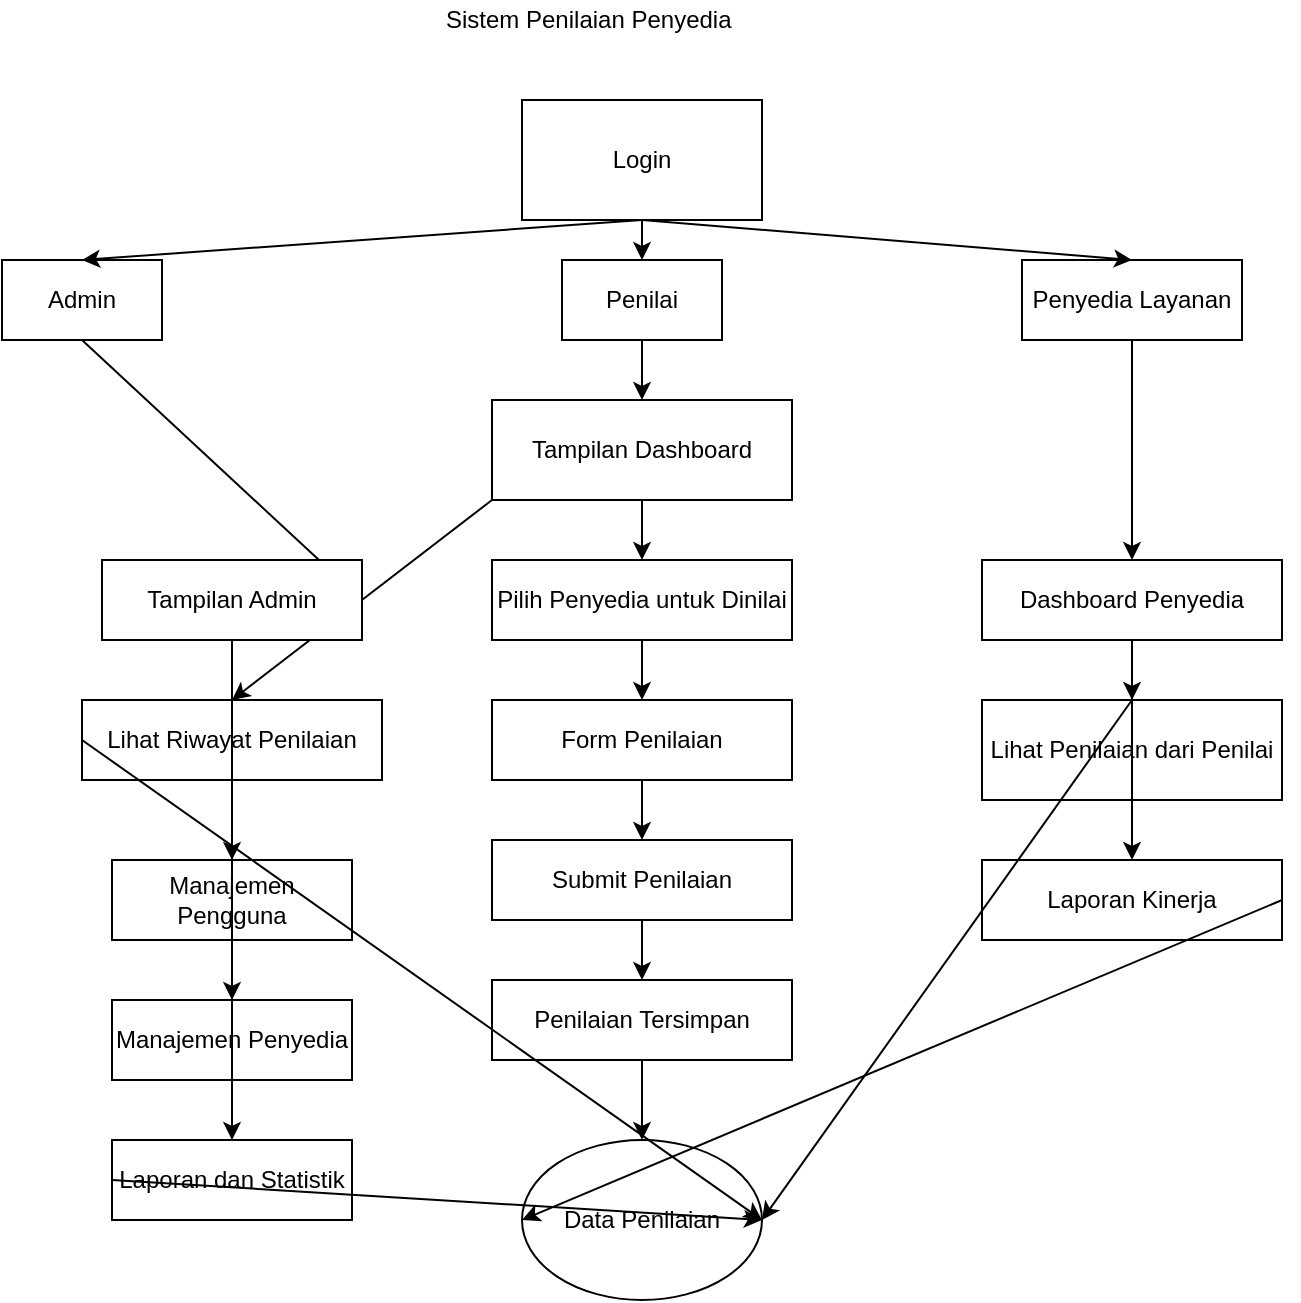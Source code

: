 <mxGraphModel grid="1" gridSize="10" guides="1" tooltips="1" connect="1" arrows="1" fold="1" page="1" pageScale="1" pageWidth="850" pageHeight="1100" background="#ffffff" math="0" shadow="0">
  <root>
    <mxCell id="0"/>
    <mxCell id="1" parent="0"/>
    <mxCell id="2" value="Sistem Penilaian Penyedia" style="text;html=1;resizable=0;points=[];autosize=1;align=left;verticalAlign=top;spacingTop=-4;" vertex="1" parent="1">
      <mxGeometry x="320" y="20" width="150" height="20" as="geometry"/>
    </mxCell>
    <mxCell id="3" value="Login" style="rounded=0;whiteSpace=wrap;html=1;" vertex="1" parent="1">
      <mxGeometry x="360" y="70" width="120" height="60" as="geometry"/>
    </mxCell>
    <mxCell id="4" value="Admin" style="rounded=0;whiteSpace=wrap;html=1;" vertex="1" parent="1">
      <mxGeometry x="100" y="150" width="80" height="40" as="geometry"/>
    </mxCell>
    <mxCell id="5" value="Penilai" style="rounded=0;whiteSpace=wrap;html=1;" vertex="1" parent="1">
      <mxGeometry x="380" y="150" width="80" height="40" as="geometry"/>
    </mxCell>
    <mxCell id="6" value="Penyedia Layanan" style="rounded=0;whiteSpace=wrap;html=1;" vertex="1" parent="1">
      <mxGeometry x="610" y="150" width="110" height="40" as="geometry"/>
    </mxCell>
    <mxCell id="7" value="" style="endArrow=classic;html=1;exitX=0.5;exitY=1;entryX=0.5;entryY=0;" edge="1" parent="1" source="3" target="5">
      <mxGeometry width="50" height="50" relative="1" as="geometry">
        <mxPoint x="100" y="300" as="sourcePoint"/>
        <mxPoint x="150" y="250" as="targetPoint"/>
      </mxGeometry>
    </mxCell>
    <mxCell id="8" value="" style="endArrow=classic;html=1;exitX=0.5;exitY=1;entryX=0.5;entryY=0;" edge="1" parent="1" source="3" target="4">
      <mxGeometry width="50" height="50" relative="1" as="geometry">
        <mxPoint x="100" y="300" as="sourcePoint"/>
        <mxPoint x="150" y="250" as="targetPoint"/>
      </mxGeometry>
    </mxCell>
    <mxCell id="9" value="" style="endArrow=classic;html=1;exitX=0.5;exitY=1;entryX=0.5;entryY=0;" edge="1" parent="1" source="3" target="6">
      <mxGeometry width="50" height="50" relative="1" as="geometry">
        <mxPoint x="100" y="300" as="sourcePoint"/>
        <mxPoint x="150" y="250" as="targetPoint"/>
      </mxGeometry>
    </mxCell>
    <mxCell id="10" value="Tampilan Dashboard" style="rounded=0;whiteSpace=wrap;html=1;" vertex="1" parent="1">
      <mxGeometry x="345" y="220" width="150" height="50" as="geometry"/>
    </mxCell>
    <mxCell id="11" value="" style="endArrow=classic;html=1;exitX=0.5;exitY=1;entryX=0.5;entryY=0;" edge="1" parent="1" source="5" target="10">
      <mxGeometry width="50" height="50" relative="1" as="geometry">
        <mxPoint x="110" y="410" as="sourcePoint"/>
        <mxPoint x="160" y="360" as="targetPoint"/>
      </mxGeometry>
    </mxCell>
    <mxCell id="12" value="" style="endArrow=classic;html=1;entryX=0.5;entryY=0;exitX=0.5;exitY=1;" edge="1" parent="1" source="10" target="13">
      <mxGeometry width="50" height="50" relative="1" as="geometry">
        <mxPoint x="100" y="450" as="sourcePoint"/>
        <mxPoint x="150" y="400" as="targetPoint"/>
      </mxGeometry>
    </mxCell>
    <mxCell id="13" value="Pilih Penyedia untuk Dinilai" style="rounded=0;whiteSpace=wrap;html=1;" vertex="1" parent="1">
      <mxGeometry x="345" y="300" width="150" height="40" as="geometry"/>
    </mxCell>
    <mxCell id="14" value="" style="endArrow=classic;html=1;exitX=0.5;exitY=1;entryX=0.5;entryY=0;" edge="1" parent="1" source="13" target="15">
      <mxGeometry width="50" height="50" relative="1" as="geometry">
        <mxPoint x="160" y="480" as="sourcePoint"/>
        <mxPoint x="210" y="430" as="targetPoint"/>
      </mxGeometry>
    </mxCell>
    <mxCell id="15" value="Form Penilaian" style="rounded=0;whiteSpace=wrap;html=1;" vertex="1" parent="1">
      <mxGeometry x="345" y="370" width="150" height="40" as="geometry"/>
    </mxCell>
    <mxCell id="16" value="" style="endArrow=classic;html=1;exitX=0.5;exitY=1;entryX=0.5;entryY=0;" edge="1" parent="1" source="15" target="17">
      <mxGeometry width="50" height="50" relative="1" as="geometry">
        <mxPoint x="160" y="550" as="sourcePoint"/>
        <mxPoint x="210" y="500" as="targetPoint"/>
      </mxGeometry>
    </mxCell>
    <mxCell id="17" value="Submit Penilaian" style="rounded=0;whiteSpace=wrap;html=1;" vertex="1" parent="1">
      <mxGeometry x="345" y="440" width="150" height="40" as="geometry"/>
    </mxCell>
    <mxCell id="18" value="" style="endArrow=classic;html=1;exitX=0;exitY=1;entryX=0.5;entryY=0;" edge="1" parent="1" source="10" target="19">
      <mxGeometry width="50" height="50" relative="1" as="geometry">
        <mxPoint x="350" y="330" as="sourcePoint"/>
        <mxPoint x="110" y="400" as="targetPoint"/>
      </mxGeometry>
    </mxCell>
    <mxCell id="19" value="Lihat Riwayat Penilaian" style="rounded=0;whiteSpace=wrap;html=1;" vertex="1" parent="1">
      <mxGeometry x="140" y="370" width="150" height="40" as="geometry"/>
    </mxCell>
    <mxCell id="20" value="" style="endArrow=classic;html=1;exitX=0.5;exitY=1;entryX=1;entryY=0.5;" edge="1" parent="1" source="4" target="21">
      <mxGeometry width="50" height="50" relative="1" as="geometry">
        <mxPoint x="100" y="580" as="sourcePoint"/>
        <mxPoint x="150" y="530" as="targetPoint"/>
      </mxGeometry>
    </mxCell>
    <mxCell id="21" value="Tampilan Admin" style="rounded=0;whiteSpace=wrap;html=1;" vertex="1" parent="1">
      <mxGeometry x="150" y="300" width="130" height="40" as="geometry"/>
    </mxCell>
    <mxCell id="22" value="" style="endArrow=classic;html=1;exitX=0.5;exitY=1;entryX=0.5;entryY=0;" edge="1" parent="1" source="21" target="23">
      <mxGeometry width="50" height="50" relative="1" as="geometry">
        <mxPoint x="100" y="650" as="sourcePoint"/>
        <mxPoint x="150" y="600" as="targetPoint"/>
      </mxGeometry>
    </mxCell>
    <mxCell id="23" value="Manajemen Pengguna" style="rounded=0;whiteSpace=wrap;html=1;" vertex="1" parent="1">
      <mxGeometry x="155" y="450" width="120" height="40" as="geometry"/>
    </mxCell>
    <mxCell id="24" value="" style="endArrow=classic;html=1;exitX=0.5;exitY=1;entryX=0.5;entryY=0;" edge="1" parent="1" source="21" target="25">
      <mxGeometry width="50" height="50" relative="1" as="geometry">
        <mxPoint x="100" y="720" as="sourcePoint"/>
        <mxPoint x="150" y="670" as="targetPoint"/>
      </mxGeometry>
    </mxCell>
    <mxCell id="25" value="Manajemen Penyedia" style="rounded=0;whiteSpace=wrap;html=1;" vertex="1" parent="1">
      <mxGeometry x="155" y="520" width="120" height="40" as="geometry"/>
    </mxCell>
    <mxCell id="26" value="" style="endArrow=classic;html=1;exitX=0.5;exitY=1;entryX=0.5;entryY=0;" edge="1" parent="1" source="21" target="27">
      <mxGeometry width="50" height="50" relative="1" as="geometry">
        <mxPoint x="100" y="790" as="sourcePoint"/>
        <mxPoint x="150" y="740" as="targetPoint"/>
      </mxGeometry>
    </mxCell>
    <mxCell id="27" value="Laporan dan Statistik" style="rounded=0;whiteSpace=wrap;html=1;" vertex="1" parent="1">
      <mxGeometry x="155" y="590" width="120" height="40" as="geometry"/>
    </mxCell>
    <mxCell id="28" value="" style="endArrow=classic;html=1;exitX=0.5;exitY=1;entryX=0.5;entryY=0;" edge="1" parent="1" source="6" target="29">
      <mxGeometry width="50" height="50" relative="1" as="geometry">
        <mxPoint x="665" y="200" as="sourcePoint"/>
        <mxPoint x="665" y="310" as="targetPoint"/>
      </mxGeometry>
    </mxCell>
    <mxCell id="29" value="Dashboard Penyedia" style="rounded=0;whiteSpace=wrap;html=1;" vertex="1" parent="1">
      <mxGeometry x="590" y="300" width="150" height="40" as="geometry"/>
    </mxCell>
    <mxCell id="30" value="" style="endArrow=classic;html=1;exitX=0.5;exitY=1;entryX=0.5;entryY=0;" edge="1" parent="1" source="29" target="31">
      <mxGeometry width="50" height="50" relative="1" as="geometry">
        <mxPoint x="665" y="350" as="sourcePoint"/>
        <mxPoint x="665" y="420" as="targetPoint"/>
      </mxGeometry>
    </mxCell>
    <mxCell id="31" value="Lihat Penilaian dari Penilai" style="rounded=0;whiteSpace=wrap;html=1;" vertex="1" parent="1">
      <mxGeometry x="590" y="370" width="150" height="50" as="geometry"/>
    </mxCell>
    <mxCell id="32" value="" style="endArrow=classic;html=1;exitX=0.5;exitY=1;entryX=0.5;entryY=0;" edge="1" parent="1" source="29" target="33">
      <mxGeometry width="50" height="50" relative="1" as="geometry">
        <mxPoint x="160" y="790" as="sourcePoint"/>
        <mxPoint x="210" y="740" as="targetPoint"/>
      </mxGeometry>
    </mxCell>
    <mxCell id="33" value="Laporan Kinerja" style="rounded=0;whiteSpace=wrap;html=1;" vertex="1" parent="1">
      <mxGeometry x="590" y="450" width="150" height="40" as="geometry"/>
    </mxCell>
    <mxCell id="34" value="" style="endArrow=classic;html=1;exitX=0.5;exitY=1;entryX=0.5;entryY=0;" edge="1" parent="1" source="17" target="35">
      <mxGeometry width="50" height="50" relative="1" as="geometry">
        <mxPoint x="420" y="500" as="sourcePoint"/>
        <mxPoint x="420" y="550" as="targetPoint"/>
      </mxGeometry>
    </mxCell>
    <mxCell id="35" value="Penilaian Tersimpan" style="rounded=0;whiteSpace=wrap;html=1;" vertex="1" parent="1">
      <mxGeometry x="345" y="510" width="150" height="40" as="geometry"/>
    </mxCell>
    <mxCell id="36" value="Data Penilaian" style="ellipse;whiteSpace=wrap;html=1;" vertex="1" parent="1">
      <mxGeometry x="360" y="590" width="120" height="80" as="geometry"/>
    </mxCell>
    <mxCell id="37" value="" style="endArrow=classic;html=1;exitX=0.5;exitY=1;entryX=0.5;entryY=0;" edge="1" parent="1" source="35" target="36">
      <mxGeometry width="50" height="50" relative="1" as="geometry">
        <mxPoint x="100" y="800" as="sourcePoint"/>
        <mxPoint x="150" y="750" as="targetPoint"/>
      </mxGeometry>
    </mxCell>
    <mxCell id="38" value="" style="endArrow=classic;html=1;exitX=0;exitY=0.5;entryX=1;entryY=0.5;" edge="1" parent="1" source="27" target="36">
      <mxGeometry width="50" height="50" relative="1" as="geometry">
        <mxPoint x="100" y="800" as="sourcePoint"/>
        <mxPoint x="150" y="750" as="targetPoint"/>
      </mxGeometry>
    </mxCell>
    <mxCell id="39" value="" style="endArrow=classic;html=1;exitX=1;exitY=0.5;entryX=0;entryY=0.5;" edge="1" parent="1" source="33" target="36">
      <mxGeometry width="50" height="50" relative="1" as="geometry">
        <mxPoint x="100" y="800" as="sourcePoint"/>
        <mxPoint x="150" y="750" as="targetPoint"/>
      </mxGeometry>
    </mxCell>
    <mxCell id="40" value="" style="endArrow=classic;html=1;exitX=0;exitY=0.5;entryX=1;entryY=0.5;" edge="1" parent="1" source="19" target="36">
      <mxGeometry width="50" height="50" relative="1" as="geometry">
        <mxPoint x="100" y="800" as="sourcePoint"/>
        <mxPoint x="150" y="750" as="targetPoint"/>
      </mxGeometry>
    </mxCell>
    <mxCell id="41" value="" style="endArrow=classic;html=1;exitX=0.5;exitY=0;entryX=1;entryY=0.5;" edge="1" parent="1" source="31" target="36">
      <mxGeometry width="50" height="50" relative="1" as="geometry">
        <mxPoint x="100" y="800" as="sourcePoint"/>
        <mxPoint x="150" y="750" as="targetPoint"/>
      </mxGeometry>
    </mxCell>
  </root>
</mxGraphModel>